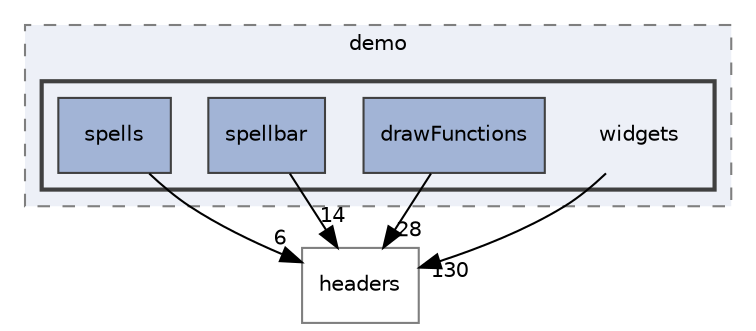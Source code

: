 digraph "recycle/games/game/maps/demo/widgets"
{
 // LATEX_PDF_SIZE
  edge [fontname="Helvetica",fontsize="10",labelfontname="Helvetica",labelfontsize="10"];
  node [fontname="Helvetica",fontsize="10",shape=record];
  compound=true
  subgraph clusterdir_450db5d6286e041a49ac8935eaeba4e6 {
    graph [ bgcolor="#edf0f7", pencolor="grey50", style="filled,dashed,", label="demo", fontname="Helvetica", fontsize="10", URL="dir_450db5d6286e041a49ac8935eaeba4e6.html"]
  subgraph clusterdir_f7b8884fffee55449d00c6bcb8ad2b0d {
    graph [ bgcolor="#edf0f7", pencolor="grey25", style="filled,bold,", label="", fontname="Helvetica", fontsize="10", URL="dir_f7b8884fffee55449d00c6bcb8ad2b0d.html"]
    dir_f7b8884fffee55449d00c6bcb8ad2b0d [shape=plaintext, label="widgets"];
  dir_16a27906b2d868bd03c5536c6db786df [shape=box, label="drawFunctions", style="filled,", fillcolor="#a2b4d6", color="grey25", URL="dir_16a27906b2d868bd03c5536c6db786df.html"];
  dir_571ed59f47b19b410e31eb4a4fa306b0 [shape=box, label="spellbar", style="filled,", fillcolor="#a2b4d6", color="grey25", URL="dir_571ed59f47b19b410e31eb4a4fa306b0.html"];
  dir_a4890983e8bdb40523b4528dbe01bbc1 [shape=box, label="spells", style="filled,", fillcolor="#a2b4d6", color="grey25", URL="dir_a4890983e8bdb40523b4528dbe01bbc1.html"];
  }
  }
  dir_a3372fbbb64f30926046ee52ee3fdb43 [shape=box, label="headers", style="", fillcolor="#edf0f7", color="grey50", URL="dir_a3372fbbb64f30926046ee52ee3fdb43.html"];
  dir_f7b8884fffee55449d00c6bcb8ad2b0d->dir_a3372fbbb64f30926046ee52ee3fdb43 [headlabel="130", labeldistance=1.5 headhref="dir_000018_000009.html"];
  dir_16a27906b2d868bd03c5536c6db786df->dir_a3372fbbb64f30926046ee52ee3fdb43 [headlabel="28", labeldistance=1.5 headhref="dir_000004_000009.html"];
  dir_571ed59f47b19b410e31eb4a4fa306b0->dir_a3372fbbb64f30926046ee52ee3fdb43 [headlabel="14", labeldistance=1.5 headhref="dir_000015_000009.html"];
  dir_a4890983e8bdb40523b4528dbe01bbc1->dir_a3372fbbb64f30926046ee52ee3fdb43 [headlabel="6", labeldistance=1.5 headhref="dir_000017_000009.html"];
}
